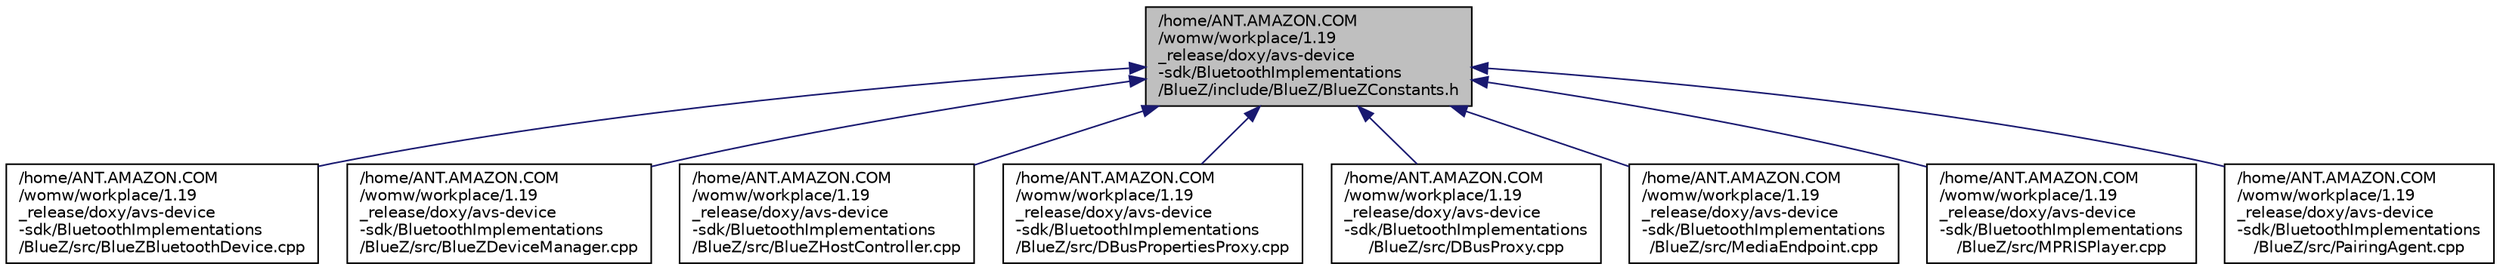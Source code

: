 digraph "/home/ANT.AMAZON.COM/womw/workplace/1.19_release/doxy/avs-device-sdk/BluetoothImplementations/BlueZ/include/BlueZ/BlueZConstants.h"
{
  edge [fontname="Helvetica",fontsize="10",labelfontname="Helvetica",labelfontsize="10"];
  node [fontname="Helvetica",fontsize="10",shape=record];
  Node1 [label="/home/ANT.AMAZON.COM\l/womw/workplace/1.19\l_release/doxy/avs-device\l-sdk/BluetoothImplementations\l/BlueZ/include/BlueZ/BlueZConstants.h",height=0.2,width=0.4,color="black", fillcolor="grey75", style="filled", fontcolor="black"];
  Node1 -> Node2 [dir="back",color="midnightblue",fontsize="10",style="solid",fontname="Helvetica"];
  Node2 [label="/home/ANT.AMAZON.COM\l/womw/workplace/1.19\l_release/doxy/avs-device\l-sdk/BluetoothImplementations\l/BlueZ/src/BlueZBluetoothDevice.cpp",height=0.2,width=0.4,color="black", fillcolor="white", style="filled",URL="$_blue_z_bluetooth_device_8cpp.html"];
  Node1 -> Node3 [dir="back",color="midnightblue",fontsize="10",style="solid",fontname="Helvetica"];
  Node3 [label="/home/ANT.AMAZON.COM\l/womw/workplace/1.19\l_release/doxy/avs-device\l-sdk/BluetoothImplementations\l/BlueZ/src/BlueZDeviceManager.cpp",height=0.2,width=0.4,color="black", fillcolor="white", style="filled",URL="$_blue_z_device_manager_8cpp.html"];
  Node1 -> Node4 [dir="back",color="midnightblue",fontsize="10",style="solid",fontname="Helvetica"];
  Node4 [label="/home/ANT.AMAZON.COM\l/womw/workplace/1.19\l_release/doxy/avs-device\l-sdk/BluetoothImplementations\l/BlueZ/src/BlueZHostController.cpp",height=0.2,width=0.4,color="black", fillcolor="white", style="filled",URL="$_blue_z_host_controller_8cpp.html"];
  Node1 -> Node5 [dir="back",color="midnightblue",fontsize="10",style="solid",fontname="Helvetica"];
  Node5 [label="/home/ANT.AMAZON.COM\l/womw/workplace/1.19\l_release/doxy/avs-device\l-sdk/BluetoothImplementations\l/BlueZ/src/DBusPropertiesProxy.cpp",height=0.2,width=0.4,color="black", fillcolor="white", style="filled",URL="$_d_bus_properties_proxy_8cpp.html"];
  Node1 -> Node6 [dir="back",color="midnightblue",fontsize="10",style="solid",fontname="Helvetica"];
  Node6 [label="/home/ANT.AMAZON.COM\l/womw/workplace/1.19\l_release/doxy/avs-device\l-sdk/BluetoothImplementations\l/BlueZ/src/DBusProxy.cpp",height=0.2,width=0.4,color="black", fillcolor="white", style="filled",URL="$_d_bus_proxy_8cpp.html"];
  Node1 -> Node7 [dir="back",color="midnightblue",fontsize="10",style="solid",fontname="Helvetica"];
  Node7 [label="/home/ANT.AMAZON.COM\l/womw/workplace/1.19\l_release/doxy/avs-device\l-sdk/BluetoothImplementations\l/BlueZ/src/MediaEndpoint.cpp",height=0.2,width=0.4,color="black", fillcolor="white", style="filled",URL="$_media_endpoint_8cpp.html"];
  Node1 -> Node8 [dir="back",color="midnightblue",fontsize="10",style="solid",fontname="Helvetica"];
  Node8 [label="/home/ANT.AMAZON.COM\l/womw/workplace/1.19\l_release/doxy/avs-device\l-sdk/BluetoothImplementations\l/BlueZ/src/MPRISPlayer.cpp",height=0.2,width=0.4,color="black", fillcolor="white", style="filled",URL="$_m_p_r_i_s_player_8cpp.html"];
  Node1 -> Node9 [dir="back",color="midnightblue",fontsize="10",style="solid",fontname="Helvetica"];
  Node9 [label="/home/ANT.AMAZON.COM\l/womw/workplace/1.19\l_release/doxy/avs-device\l-sdk/BluetoothImplementations\l/BlueZ/src/PairingAgent.cpp",height=0.2,width=0.4,color="black", fillcolor="white", style="filled",URL="$_pairing_agent_8cpp.html"];
}

